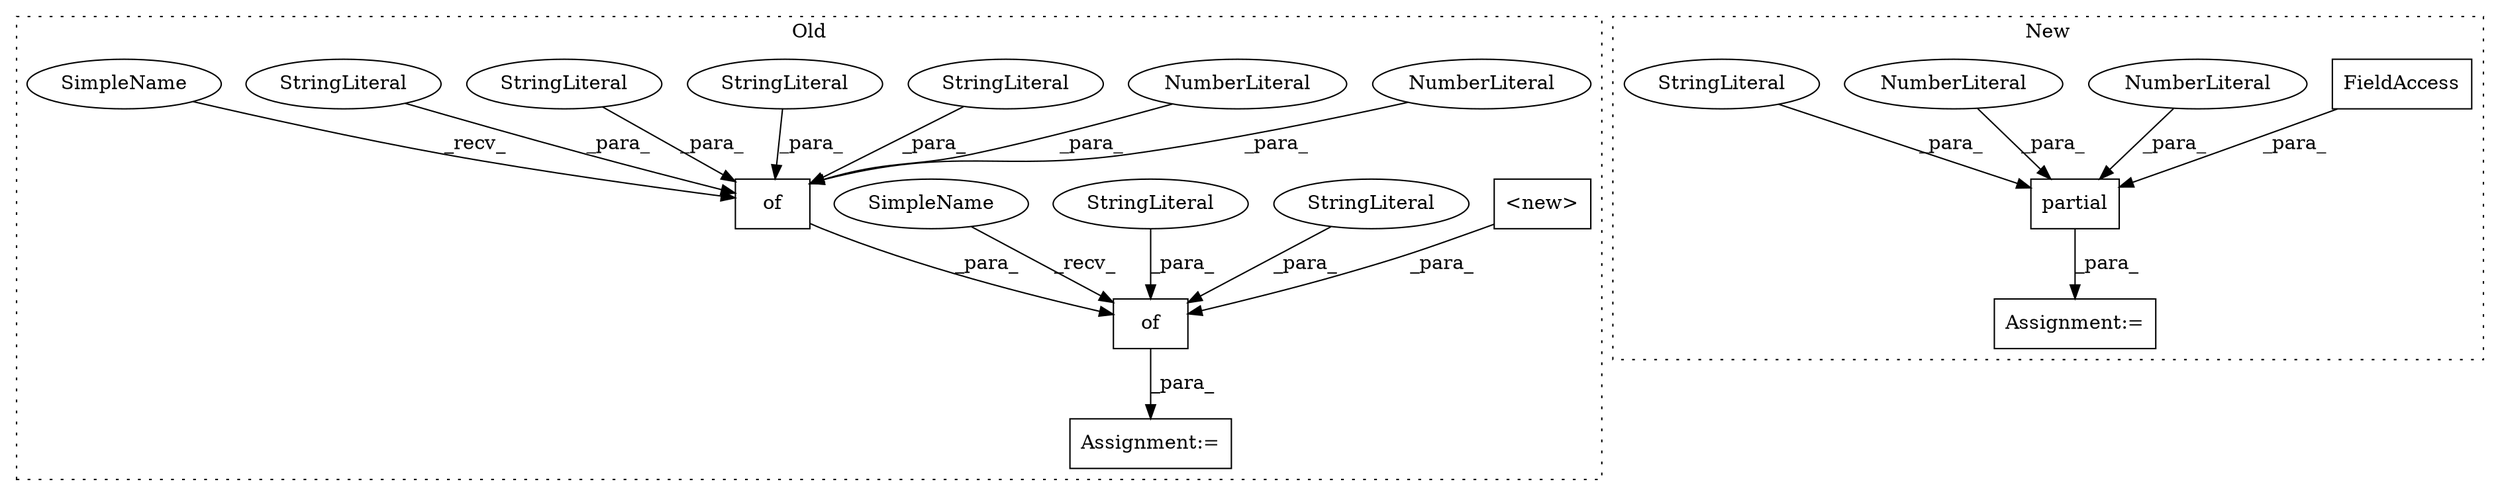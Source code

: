 digraph G {
subgraph cluster0 {
1 [label="<new>" a="14" s="1228" l="59" shape="box"];
6 [label="of" a="32" s="1205,1372" l="3,1" shape="box"];
7 [label="of" a="32" s="1319,1371" l="3,1" shape="box"];
8 [label="NumberLiteral" a="34" s="1356" l="3" shape="ellipse"];
9 [label="NumberLiteral" a="34" s="1368" l="3" shape="ellipse"];
10 [label="StringLiteral" a="45" s="1288" l="26" shape="ellipse"];
12 [label="StringLiteral" a="45" s="1208" l="19" shape="ellipse"];
14 [label="StringLiteral" a="45" s="1329" l="12" shape="ellipse"];
15 [label="StringLiteral" a="45" s="1360" l="7" shape="ellipse"];
16 [label="Assignment:=" a="7" s="1200" l="1" shape="box"];
17 [label="StringLiteral" a="45" s="1322" l="6" shape="ellipse"];
18 [label="StringLiteral" a="45" s="1342" l="13" shape="ellipse"];
19 [label="SimpleName" a="42" s="1201" l="3" shape="ellipse"];
20 [label="SimpleName" a="42" s="1315" l="3" shape="ellipse"];
label = "Old";
style="dotted";
}
subgraph cluster1 {
2 [label="partial" a="32" s="1185,1265" l="8,1" shape="box"];
3 [label="FieldAccess" a="22" s="1193" l="53" shape="box"];
4 [label="NumberLiteral" a="34" s="1262" l="3" shape="ellipse"];
5 [label="NumberLiteral" a="34" s="1260" l="1" shape="ellipse"];
11 [label="Assignment:=" a="7" s="1184" l="1" shape="box"];
13 [label="StringLiteral" a="45" s="1247" l="12" shape="ellipse"];
label = "New";
style="dotted";
}
1 -> 6 [label="_para_"];
2 -> 11 [label="_para_"];
3 -> 2 [label="_para_"];
4 -> 2 [label="_para_"];
5 -> 2 [label="_para_"];
6 -> 16 [label="_para_"];
7 -> 6 [label="_para_"];
8 -> 7 [label="_para_"];
9 -> 7 [label="_para_"];
10 -> 6 [label="_para_"];
12 -> 6 [label="_para_"];
13 -> 2 [label="_para_"];
14 -> 7 [label="_para_"];
15 -> 7 [label="_para_"];
17 -> 7 [label="_para_"];
18 -> 7 [label="_para_"];
19 -> 6 [label="_recv_"];
20 -> 7 [label="_recv_"];
}